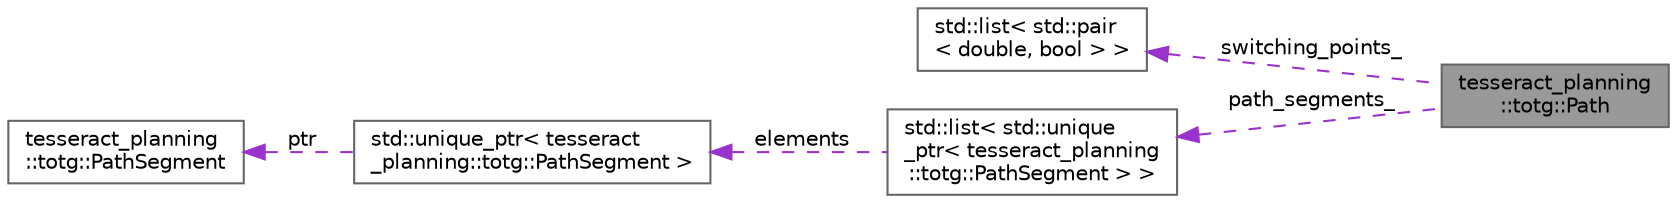 digraph "tesseract_planning::totg::Path"
{
 // LATEX_PDF_SIZE
  bgcolor="transparent";
  edge [fontname=Helvetica,fontsize=10,labelfontname=Helvetica,labelfontsize=10];
  node [fontname=Helvetica,fontsize=10,shape=box,height=0.2,width=0.4];
  rankdir="LR";
  Node1 [label="tesseract_planning\l::totg::Path",height=0.2,width=0.4,color="gray40", fillcolor="grey60", style="filled", fontcolor="black",tooltip=" "];
  Node2 -> Node1 [dir="back",color="darkorchid3",style="dashed",label=" switching_points_" ];
  Node2 [label="std::list\< std::pair\l\< double, bool \> \>",height=0.2,width=0.4,color="gray40", fillcolor="white", style="filled",tooltip=" "];
  Node3 -> Node1 [dir="back",color="darkorchid3",style="dashed",label=" path_segments_" ];
  Node3 [label="std::list\< std::unique\l_ptr\< tesseract_planning\l::totg::PathSegment \> \>",height=0.2,width=0.4,color="gray40", fillcolor="white", style="filled",tooltip=" "];
  Node4 -> Node3 [dir="back",color="darkorchid3",style="dashed",label=" elements" ];
  Node4 [label="std::unique_ptr\< tesseract\l_planning::totg::PathSegment \>",height=0.2,width=0.4,color="gray40", fillcolor="white", style="filled",tooltip=" "];
  Node5 -> Node4 [dir="back",color="darkorchid3",style="dashed",label=" ptr" ];
  Node5 [label="tesseract_planning\l::totg::PathSegment",height=0.2,width=0.4,color="gray40", fillcolor="white", style="filled",URL="$de/dc1/classtesseract__planning_1_1totg_1_1PathSegment.html",tooltip=" "];
}
